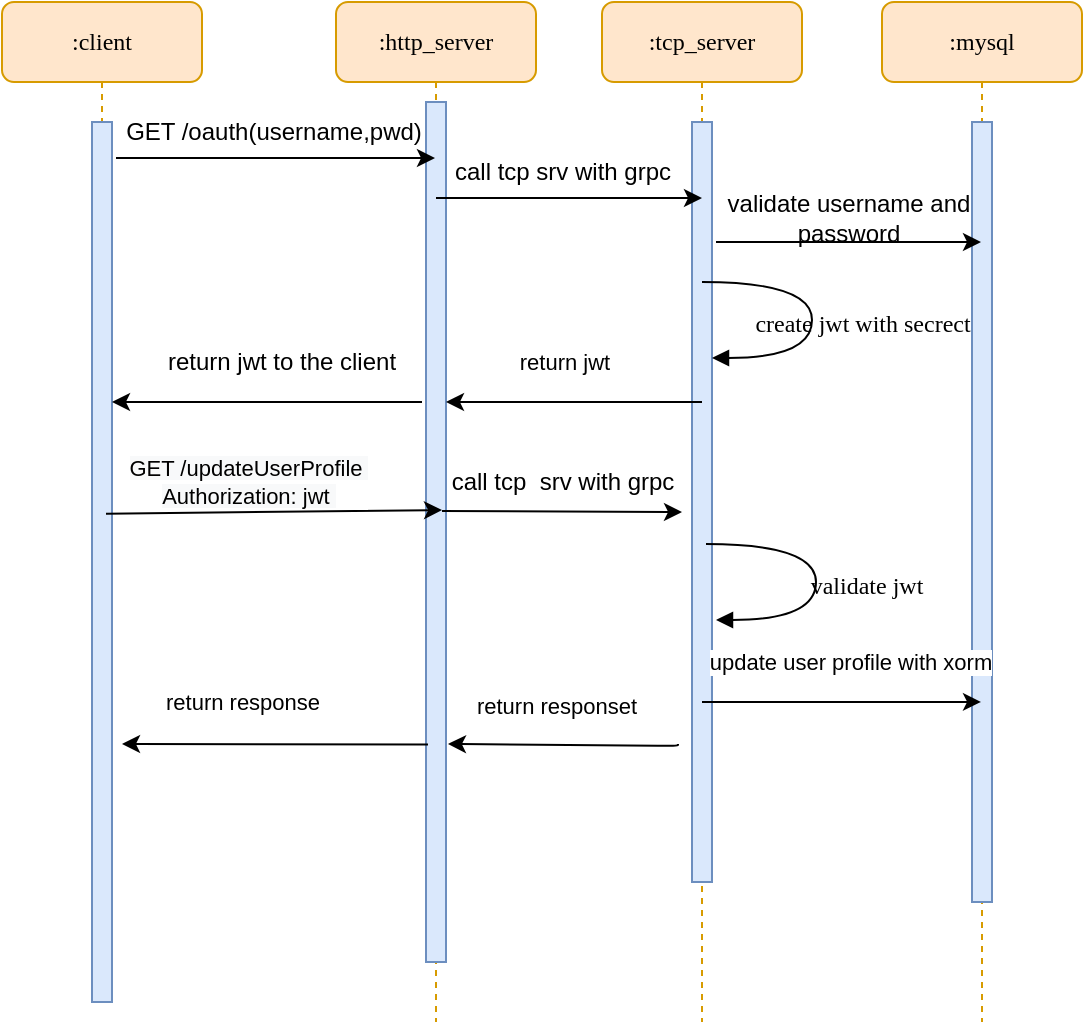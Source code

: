 <mxfile version="13.1.12" type="github"><diagram name="Page-1" id="13e1069c-82ec-6db2-03f1-153e76fe0fe0"><mxGraphModel dx="1298" dy="785" grid="1" gridSize="10" guides="1" tooltips="1" connect="1" arrows="1" fold="1" page="1" pageScale="1" pageWidth="1100" pageHeight="850" background="#ffffff" math="0" shadow="0"><root><mxCell id="0"/><mxCell id="1" parent="0"/><mxCell id="7baba1c4bc27f4b0-2" value=":http_server" style="shape=umlLifeline;perimeter=lifelinePerimeter;whiteSpace=wrap;html=1;container=1;collapsible=0;recursiveResize=0;outlineConnect=0;rounded=1;shadow=0;comic=0;labelBackgroundColor=none;strokeWidth=1;fontFamily=Verdana;fontSize=12;align=center;fillColor=#ffe6cc;strokeColor=#d79b00;" parent="1" vertex="1"><mxGeometry x="267" y="80" width="100" height="510" as="geometry"/></mxCell><mxCell id="SCf--bu4-dqeZi4qSqdn-6" value="" style="html=1;points=[];perimeter=orthogonalPerimeter;rounded=0;shadow=0;comic=0;labelBackgroundColor=none;strokeWidth=1;fontFamily=Verdana;fontSize=12;align=center;fillColor=#dae8fc;strokeColor=#6c8ebf;" parent="7baba1c4bc27f4b0-2" vertex="1"><mxGeometry x="45" y="50" width="10" height="430" as="geometry"/></mxCell><mxCell id="7baba1c4bc27f4b0-3" value=":tcp_server" style="shape=umlLifeline;perimeter=lifelinePerimeter;whiteSpace=wrap;html=1;container=1;collapsible=0;recursiveResize=0;outlineConnect=0;rounded=1;shadow=0;comic=0;labelBackgroundColor=none;strokeWidth=1;fontFamily=Verdana;fontSize=12;align=center;fillColor=#ffe6cc;strokeColor=#d79b00;" parent="1" vertex="1"><mxGeometry x="400" y="80" width="100" height="510" as="geometry"/></mxCell><mxCell id="7baba1c4bc27f4b0-13" value="" style="html=1;points=[];perimeter=orthogonalPerimeter;rounded=0;shadow=0;comic=0;labelBackgroundColor=none;strokeWidth=1;fontFamily=Verdana;fontSize=12;align=center;fillColor=#dae8fc;strokeColor=#6c8ebf;" parent="7baba1c4bc27f4b0-3" vertex="1"><mxGeometry x="45" y="60" width="10" height="380" as="geometry"/></mxCell><mxCell id="7baba1c4bc27f4b0-4" value=":mysql" style="shape=umlLifeline;perimeter=lifelinePerimeter;whiteSpace=wrap;html=1;container=1;collapsible=0;recursiveResize=0;outlineConnect=0;rounded=1;shadow=0;comic=0;labelBackgroundColor=none;strokeWidth=1;fontFamily=Verdana;fontSize=12;align=center;fillColor=#ffe6cc;strokeColor=#d79b00;" parent="1" vertex="1"><mxGeometry x="540" y="80" width="100" height="510" as="geometry"/></mxCell><mxCell id="7baba1c4bc27f4b0-16" value="" style="html=1;points=[];perimeter=orthogonalPerimeter;rounded=0;shadow=0;comic=0;labelBackgroundColor=none;strokeWidth=1;fontFamily=Verdana;fontSize=12;align=center;fillColor=#dae8fc;strokeColor=#6c8ebf;" parent="7baba1c4bc27f4b0-4" vertex="1"><mxGeometry x="45" y="60" width="10" height="390" as="geometry"/></mxCell><mxCell id="SCf--bu4-dqeZi4qSqdn-8" value="" style="endArrow=classic;html=1;exitX=0;exitY=1;exitDx=0;exitDy=0;" parent="7baba1c4bc27f4b0-4" edge="1" source="SCf--bu4-dqeZi4qSqdn-10"><mxGeometry width="50" height="50" relative="1" as="geometry"><mxPoint x="-110" y="120" as="sourcePoint"/><mxPoint x="49.5" y="120" as="targetPoint"/></mxGeometry></mxCell><mxCell id="7baba1c4bc27f4b0-8" value=":client" style="shape=umlLifeline;perimeter=lifelinePerimeter;whiteSpace=wrap;html=1;container=1;collapsible=0;recursiveResize=0;outlineConnect=0;rounded=1;shadow=0;comic=0;labelBackgroundColor=none;strokeWidth=1;fontFamily=Verdana;fontSize=12;align=center;fillColor=#ffe6cc;strokeColor=#d79b00;" parent="1" vertex="1"><mxGeometry x="100" y="80" width="100" height="500" as="geometry"/></mxCell><mxCell id="7baba1c4bc27f4b0-9" value="" style="html=1;points=[];perimeter=orthogonalPerimeter;rounded=0;shadow=0;comic=0;labelBackgroundColor=none;strokeWidth=1;fontFamily=Verdana;fontSize=12;align=center;fillColor=#dae8fc;strokeColor=#6c8ebf;" parent="7baba1c4bc27f4b0-8" vertex="1"><mxGeometry x="45" y="60" width="10" height="440" as="geometry"/></mxCell><mxCell id="ZvRYTC18ovLtI7Ebb16t-18" value="create jwt with secrect" style="html=1;verticalAlign=bottom;endArrow=block;labelBackgroundColor=none;fontFamily=Verdana;fontSize=12;elbow=vertical;edgeStyle=orthogonalEdgeStyle;curved=1;entryX=1;entryY=0.286;entryPerimeter=0;exitX=1.038;exitY=0.345;exitPerimeter=0;" parent="1" edge="1"><mxGeometry x="0.301" y="-26" relative="1" as="geometry"><mxPoint x="450" y="220" as="sourcePoint"/><mxPoint x="455" y="258" as="targetPoint"/><Array as="points"><mxPoint x="505" y="220"/><mxPoint x="505" y="258"/></Array><mxPoint x="25" y="18" as="offset"/></mxGeometry></mxCell><mxCell id="SCf--bu4-dqeZi4qSqdn-10" value="validate username and password" style="text;html=1;strokeColor=none;fillColor=none;align=center;verticalAlign=middle;whiteSpace=wrap;rounded=0;" parent="1" vertex="1"><mxGeometry x="457" y="175" width="133" height="25" as="geometry"/></mxCell><mxCell id="SCf--bu4-dqeZi4qSqdn-21" value="return jwt to the client" style="text;html=1;strokeColor=none;fillColor=none;align=center;verticalAlign=middle;whiteSpace=wrap;rounded=0;" parent="1" vertex="1"><mxGeometry x="170" y="250" width="140" height="20" as="geometry"/></mxCell><mxCell id="SCf--bu4-dqeZi4qSqdn-23" value="GET /oauth(username,pwd)" style="text;html=1;strokeColor=none;fillColor=none;align=center;verticalAlign=middle;whiteSpace=wrap;rounded=0;" parent="1" vertex="1"><mxGeometry x="152" y="135" width="168" height="20" as="geometry"/></mxCell><mxCell id="SCf--bu4-dqeZi4qSqdn-24" value="" style="endArrow=classic;html=1;" parent="1" target="7baba1c4bc27f4b0-2" edge="1"><mxGeometry width="50" height="50" relative="1" as="geometry"><mxPoint x="157" y="158" as="sourcePoint"/><mxPoint x="290" y="156" as="targetPoint"/></mxGeometry></mxCell><mxCell id="RCsnb_gnlq1DFu9hrXaE-1" value="" style="endArrow=classic;html=1;" parent="1" source="7baba1c4bc27f4b0-2" edge="1"><mxGeometry width="50" height="50" relative="1" as="geometry"><mxPoint x="465" y="178" as="sourcePoint"/><mxPoint x="450" y="178" as="targetPoint"/><Array as="points"><mxPoint x="360" y="178"/></Array></mxGeometry></mxCell><mxCell id="RCsnb_gnlq1DFu9hrXaE-2" value="call tcp srv with grpc" style="text;html=1;strokeColor=none;fillColor=none;align=center;verticalAlign=middle;whiteSpace=wrap;rounded=0;" parent="1" vertex="1"><mxGeometry x="320" y="155" width="121" height="20" as="geometry"/></mxCell><mxCell id="RCsnb_gnlq1DFu9hrXaE-6" value="" style="endArrow=classic;html=1;" parent="1" edge="1" target="7baba1c4bc27f4b0-9"><mxGeometry width="50" height="50" relative="1" as="geometry"><mxPoint x="310" y="280" as="sourcePoint"/><mxPoint x="162" y="280" as="targetPoint"/></mxGeometry></mxCell><mxCell id="UTezxMb1BZANgjMeccRA-1" value="" style="endArrow=classic;html=1;" parent="1" edge="1"><mxGeometry width="50" height="50" relative="1" as="geometry"><mxPoint x="152" y="335.84" as="sourcePoint"/><mxPoint x="320" y="334" as="targetPoint"/></mxGeometry></mxCell><mxCell id="kkel1wmjq2Ox8PK9XS-0-5" value="&lt;span style=&quot;background-color: rgb(248 , 249 , 250)&quot;&gt;GET /updateUserProfile&amp;nbsp;&lt;br&gt;Authorization: jwt&amp;nbsp;&lt;/span&gt;" style="edgeLabel;html=1;align=center;verticalAlign=middle;resizable=0;points=[];" vertex="1" connectable="0" parent="UTezxMb1BZANgjMeccRA-1"><mxGeometry x="-0.452" y="4" relative="1" as="geometry"><mxPoint x="25.05" y="-11.34" as="offset"/></mxGeometry></mxCell><mxCell id="kkel1wmjq2Ox8PK9XS-0-4" value="" style="endArrow=classic;html=1;" edge="1" parent="1"><mxGeometry width="50" height="50" relative="1" as="geometry"><mxPoint x="450" y="280" as="sourcePoint"/><mxPoint x="322" y="280" as="targetPoint"/><Array as="points"><mxPoint x="427" y="280"/></Array></mxGeometry></mxCell><mxCell id="kkel1wmjq2Ox8PK9XS-0-6" value="return jwt" style="edgeLabel;html=1;align=center;verticalAlign=middle;resizable=0;points=[];" vertex="1" connectable="0" parent="kkel1wmjq2Ox8PK9XS-0-4"><mxGeometry x="0.172" y="-2" relative="1" as="geometry"><mxPoint x="5.5" y="-18" as="offset"/></mxGeometry></mxCell><mxCell id="kkel1wmjq2Ox8PK9XS-0-7" value="call tcp&amp;nbsp; srv with grpc" style="text;html=1;strokeColor=none;fillColor=none;align=center;verticalAlign=middle;whiteSpace=wrap;rounded=0;" vertex="1" parent="1"><mxGeometry x="320" y="310" width="121" height="20" as="geometry"/></mxCell><mxCell id="kkel1wmjq2Ox8PK9XS-0-8" value="" style="endArrow=classic;html=1;" edge="1" parent="1"><mxGeometry width="50" height="50" relative="1" as="geometry"><mxPoint x="320" y="334.5" as="sourcePoint"/><mxPoint x="440" y="335" as="targetPoint"/><Array as="points"/></mxGeometry></mxCell><mxCell id="kkel1wmjq2Ox8PK9XS-0-10" value="validate jwt" style="html=1;verticalAlign=bottom;endArrow=block;labelBackgroundColor=none;fontFamily=Verdana;fontSize=12;elbow=vertical;edgeStyle=orthogonalEdgeStyle;curved=1;entryX=1;entryY=0.286;entryPerimeter=0;exitX=1.038;exitY=0.345;exitPerimeter=0;" edge="1" parent="1"><mxGeometry x="0.301" y="-26" relative="1" as="geometry"><mxPoint x="452" y="351" as="sourcePoint"/><mxPoint x="457" y="389" as="targetPoint"/><Array as="points"><mxPoint x="507" y="351"/><mxPoint x="507" y="389"/></Array><mxPoint x="25" y="18" as="offset"/></mxGeometry></mxCell><mxCell id="kkel1wmjq2Ox8PK9XS-0-12" value="" style="endArrow=classic;html=1;exitX=0.5;exitY=0.763;exitDx=0;exitDy=0;exitPerimeter=0;" edge="1" parent="1" source="7baba1c4bc27f4b0-13" target="7baba1c4bc27f4b0-4"><mxGeometry width="50" height="50" relative="1" as="geometry"><mxPoint x="520" y="430" as="sourcePoint"/><mxPoint x="570" y="380" as="targetPoint"/></mxGeometry></mxCell><mxCell id="kkel1wmjq2Ox8PK9XS-0-13" value="update user profile with xorm" style="edgeLabel;html=1;align=center;verticalAlign=middle;resizable=0;points=[];" vertex="1" connectable="0" parent="kkel1wmjq2Ox8PK9XS-0-12"><mxGeometry x="0.219" relative="1" as="geometry"><mxPoint x="-11.5" y="-19.94" as="offset"/></mxGeometry></mxCell><mxCell id="kkel1wmjq2Ox8PK9XS-0-14" value="" style="endArrow=classic;html=1;" edge="1" parent="1"><mxGeometry width="50" height="50" relative="1" as="geometry"><mxPoint x="438" y="451" as="sourcePoint"/><mxPoint x="323" y="451" as="targetPoint"/><Array as="points"><mxPoint x="438" y="452"/></Array></mxGeometry></mxCell><mxCell id="kkel1wmjq2Ox8PK9XS-0-15" value="return responset" style="edgeLabel;html=1;align=center;verticalAlign=middle;resizable=0;points=[];" vertex="1" connectable="0" parent="kkel1wmjq2Ox8PK9XS-0-14"><mxGeometry x="0.172" y="-2" relative="1" as="geometry"><mxPoint x="5.5" y="-18" as="offset"/></mxGeometry></mxCell><mxCell id="kkel1wmjq2Ox8PK9XS-0-17" value="" style="endArrow=classic;html=1;exitX=0.1;exitY=0.747;exitDx=0;exitDy=0;exitPerimeter=0;" edge="1" parent="1" source="SCf--bu4-dqeZi4qSqdn-6"><mxGeometry width="50" height="50" relative="1" as="geometry"><mxPoint x="520" y="430" as="sourcePoint"/><mxPoint x="160" y="451" as="targetPoint"/></mxGeometry></mxCell><mxCell id="kkel1wmjq2Ox8PK9XS-0-18" value="return response" style="edgeLabel;html=1;align=center;verticalAlign=middle;resizable=0;points=[];" vertex="1" connectable="0" parent="kkel1wmjq2Ox8PK9XS-0-17"><mxGeometry x="0.281" y="-4" relative="1" as="geometry"><mxPoint x="4.99" y="-17.08" as="offset"/></mxGeometry></mxCell></root></mxGraphModel></diagram></mxfile>